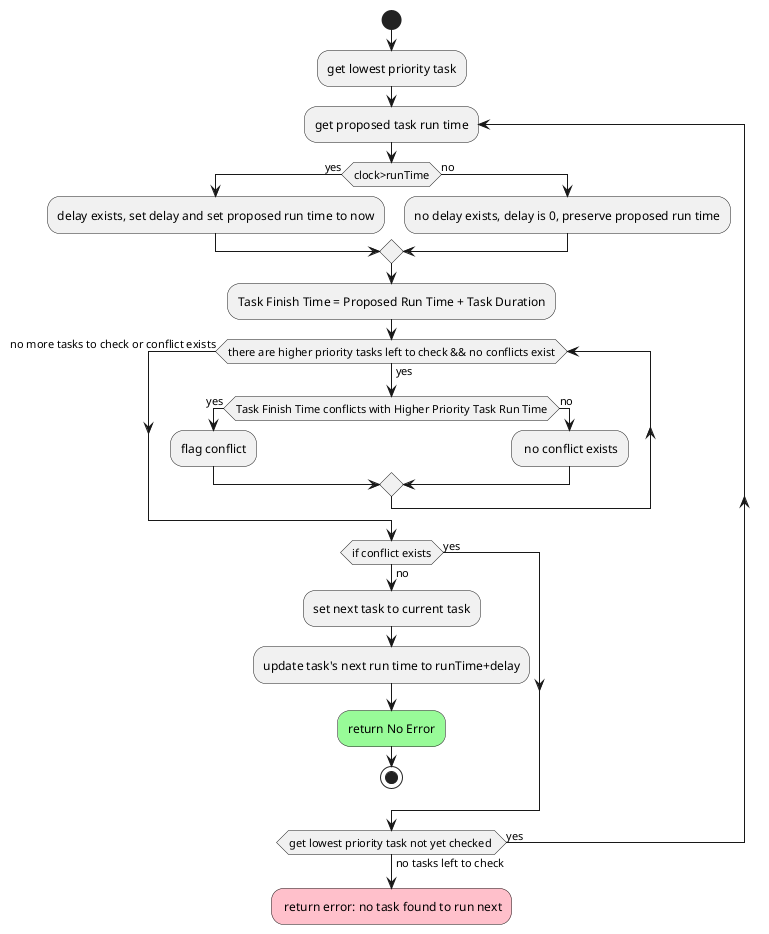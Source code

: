 @startuml
start

:get lowest priority task;
repeat :get proposed task run time;
  if (clock>runTime) is (yes) then
   :delay exists, set delay and set proposed run time to now;
  else (no)
    :no delay exists, delay is 0, preserve proposed run time;
  endif

  :Task Finish Time = Proposed Run Time + Task Duration;
  while (there are higher priority tasks left to check && no conflicts exist) is (yes)
  if (Task Finish Time conflicts with Higher Priority Task Run Time) is (yes) then
   :flag conflict;
  else (no)
    : no conflict exists;
  endif
  
  endwhile (no more tasks to check or conflict exists);

  if (if conflict exists) is (no) then
   :set next task to current task;
   :update task's next run time to runTime+delay;
   #palegreen :return No Error;
   stop
   else (yes)
  endif

repeat while (get lowest priority task not yet checked ) is (yes) not (no tasks left to check)
#pink : return error: no task found to run next;
detach
@enduml